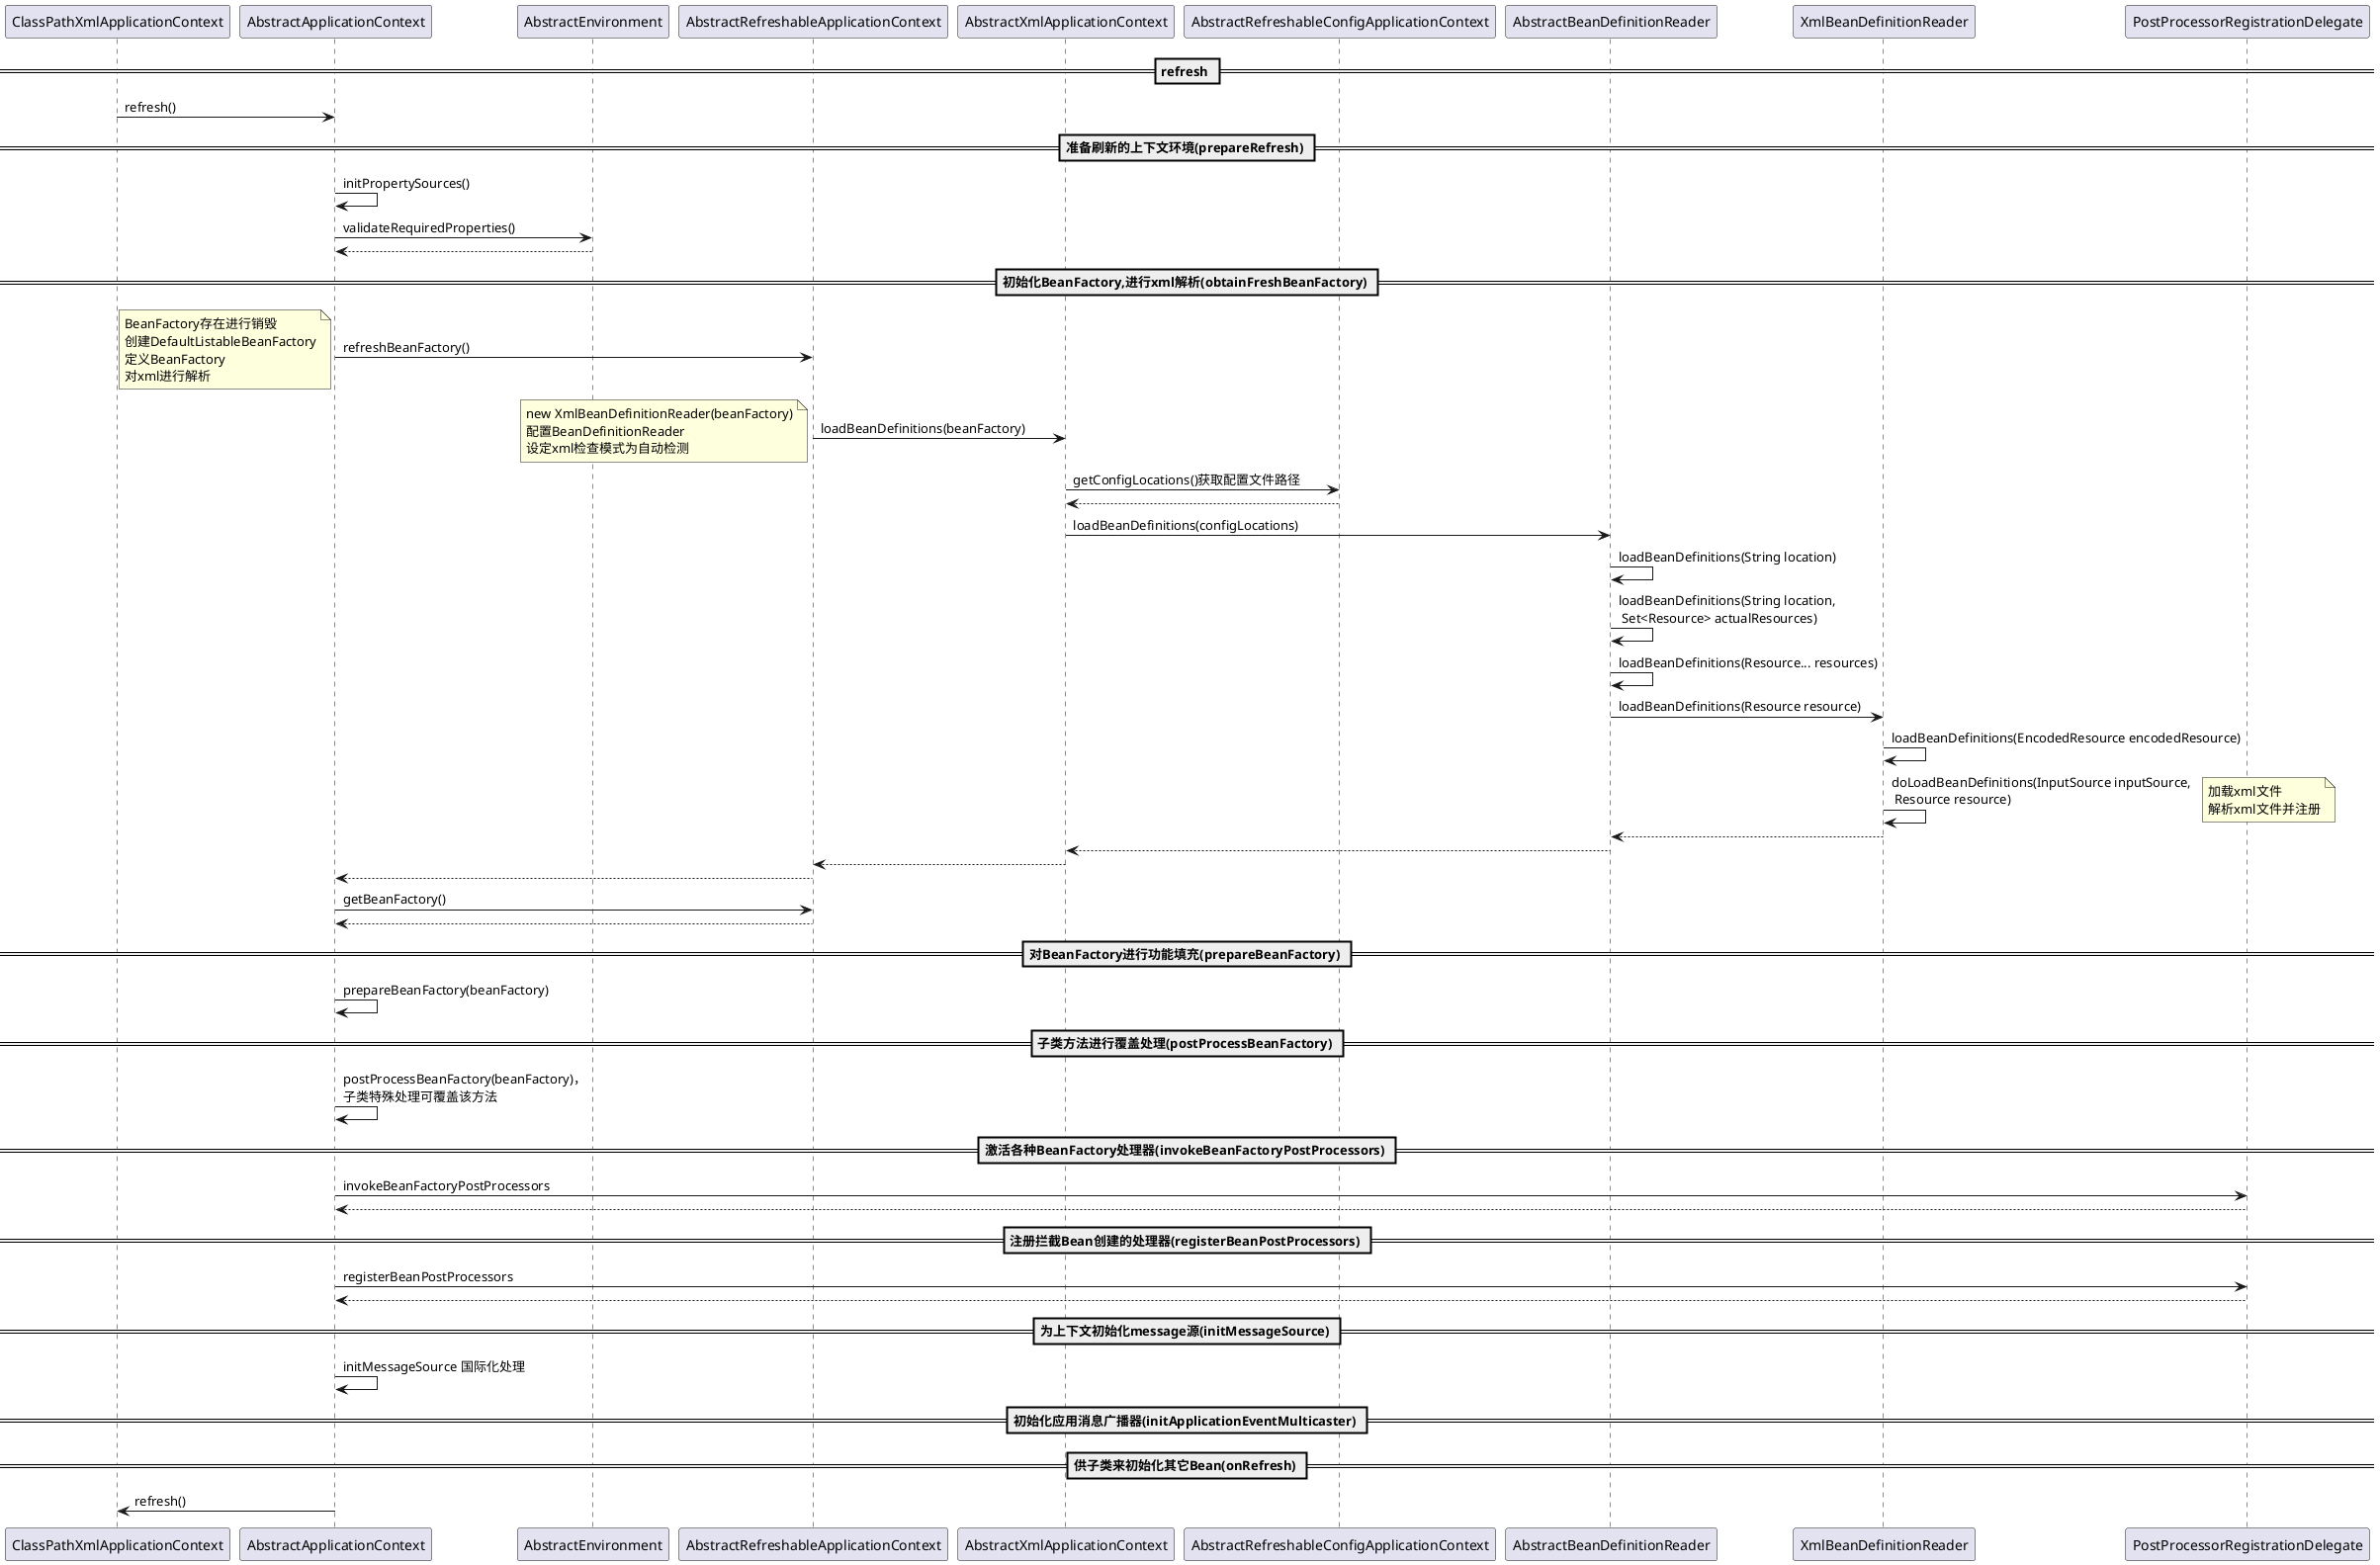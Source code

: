 @startuml
== refresh ==
ClassPathXmlApplicationContext->AbstractApplicationContext:refresh()

== 准备刷新的上下文环境(prepareRefresh) ==
AbstractApplicationContext->AbstractApplicationContext:initPropertySources()
AbstractApplicationContext->AbstractEnvironment:validateRequiredProperties()
AbstractEnvironment -->AbstractApplicationContext

== 初始化BeanFactory,进行xml解析(obtainFreshBeanFactory) ==
AbstractApplicationContext -> AbstractRefreshableApplicationContext:refreshBeanFactory()
note left:BeanFactory存在进行销毁\n创建DefaultListableBeanFactory\n定义BeanFactory\n对xml进行解析
AbstractRefreshableApplicationContext->AbstractXmlApplicationContext:loadBeanDefinitions(beanFactory)
note left:new XmlBeanDefinitionReader(beanFactory)\n配置BeanDefinitionReader\n设定xml检查模式为自动检测
AbstractXmlApplicationContext -> AbstractRefreshableConfigApplicationContext:getConfigLocations()获取配置文件路径
AbstractRefreshableConfigApplicationContext -->AbstractXmlApplicationContext
AbstractXmlApplicationContext ->AbstractBeanDefinitionReader:loadBeanDefinitions(configLocations)
AbstractBeanDefinitionReader -> AbstractBeanDefinitionReader:loadBeanDefinitions(String location)
AbstractBeanDefinitionReader -> AbstractBeanDefinitionReader:loadBeanDefinitions(String location,\n Set<Resource> actualResources)
AbstractBeanDefinitionReader -> AbstractBeanDefinitionReader:loadBeanDefinitions(Resource... resources)
AbstractBeanDefinitionReader -> XmlBeanDefinitionReader:loadBeanDefinitions(Resource resource)
XmlBeanDefinitionReader -> XmlBeanDefinitionReader:loadBeanDefinitions(EncodedResource encodedResource)
XmlBeanDefinitionReader -> XmlBeanDefinitionReader:doLoadBeanDefinitions(InputSource inputSource,\n Resource resource)
note right:加载xml文件\n解析xml文件并注册
XmlBeanDefinitionReader -->AbstractBeanDefinitionReader
AbstractBeanDefinitionReader -->AbstractXmlApplicationContext
AbstractXmlApplicationContext -->AbstractRefreshableApplicationContext
AbstractRefreshableApplicationContext -->AbstractApplicationContext
AbstractApplicationContext -> AbstractRefreshableApplicationContext:getBeanFactory()
AbstractRefreshableApplicationContext -->AbstractApplicationContext

== 对BeanFactory进行功能填充(prepareBeanFactory) ==
AbstractApplicationContext -> AbstractApplicationContext:prepareBeanFactory(beanFactory)

== 子类方法进行覆盖处理(postProcessBeanFactory) ==
AbstractApplicationContext -> AbstractApplicationContext:postProcessBeanFactory(beanFactory)，\n子类特殊处理可覆盖该方法

== 激活各种BeanFactory处理器(invokeBeanFactoryPostProcessors) ==
AbstractApplicationContext -> PostProcessorRegistrationDelegate:invokeBeanFactoryPostProcessors
PostProcessorRegistrationDelegate --> AbstractApplicationContext

== 注册拦截Bean创建的处理器(registerBeanPostProcessors) ==
AbstractApplicationContext -> PostProcessorRegistrationDelegate:registerBeanPostProcessors
PostProcessorRegistrationDelegate --> AbstractApplicationContext

== 为上下文初始化message源(initMessageSource) ==
AbstractApplicationContext->AbstractApplicationContext:initMessageSource 国际化处理

== 初始化应用消息广播器(initApplicationEventMulticaster) ==

== 供子类来初始化其它Bean(onRefresh) ==




AbstractApplicationContext->ClassPathXmlApplicationContext:refresh()
@enduml